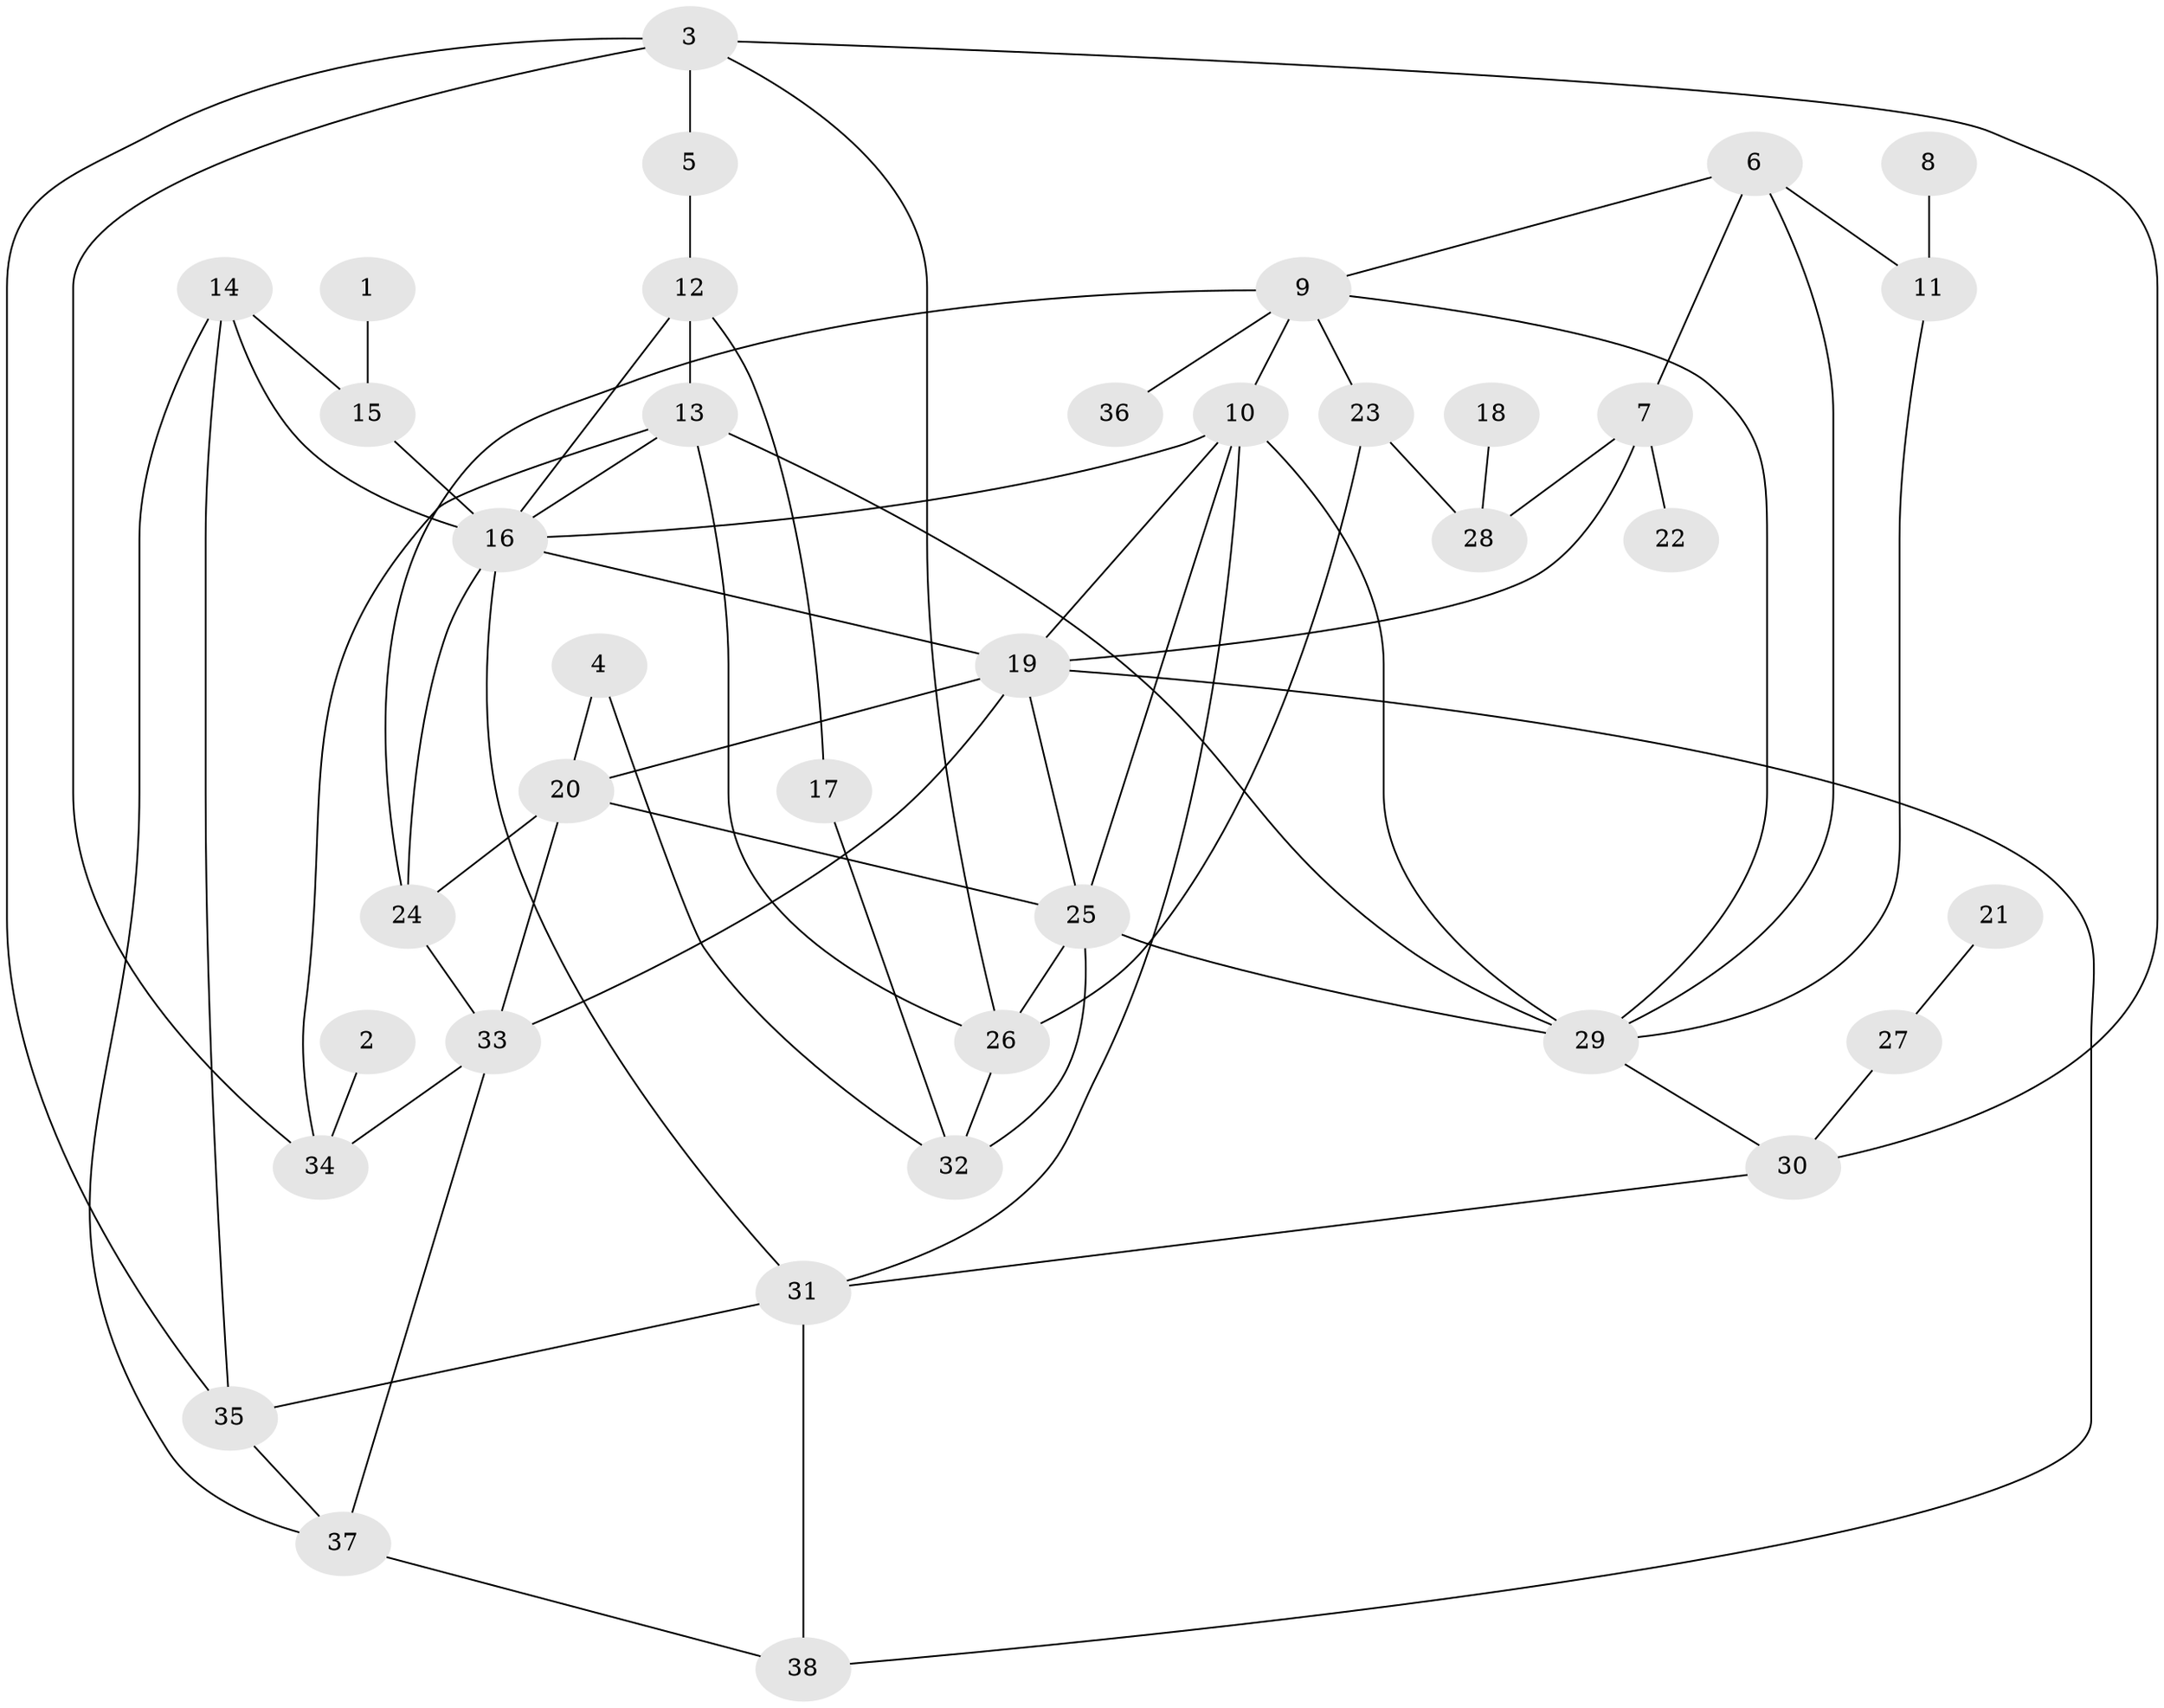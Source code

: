 // original degree distribution, {1: 0.14814814814814814, 4: 0.16666666666666666, 5: 0.1111111111111111, 2: 0.2037037037037037, 6: 0.018518518518518517, 3: 0.2777777777777778, 7: 0.05555555555555555, 8: 0.018518518518518517}
// Generated by graph-tools (version 1.1) at 2025/35/03/04/25 23:35:55]
// undirected, 38 vertices, 70 edges
graph export_dot {
  node [color=gray90,style=filled];
  1;
  2;
  3;
  4;
  5;
  6;
  7;
  8;
  9;
  10;
  11;
  12;
  13;
  14;
  15;
  16;
  17;
  18;
  19;
  20;
  21;
  22;
  23;
  24;
  25;
  26;
  27;
  28;
  29;
  30;
  31;
  32;
  33;
  34;
  35;
  36;
  37;
  38;
  1 -- 15 [weight=1.0];
  2 -- 34 [weight=1.0];
  3 -- 5 [weight=1.0];
  3 -- 26 [weight=1.0];
  3 -- 30 [weight=1.0];
  3 -- 34 [weight=1.0];
  3 -- 35 [weight=1.0];
  4 -- 20 [weight=1.0];
  4 -- 32 [weight=1.0];
  5 -- 12 [weight=1.0];
  6 -- 7 [weight=1.0];
  6 -- 9 [weight=1.0];
  6 -- 11 [weight=1.0];
  6 -- 29 [weight=1.0];
  7 -- 19 [weight=1.0];
  7 -- 22 [weight=1.0];
  7 -- 28 [weight=1.0];
  8 -- 11 [weight=1.0];
  9 -- 10 [weight=1.0];
  9 -- 23 [weight=1.0];
  9 -- 24 [weight=1.0];
  9 -- 29 [weight=1.0];
  9 -- 36 [weight=1.0];
  10 -- 16 [weight=1.0];
  10 -- 19 [weight=1.0];
  10 -- 25 [weight=1.0];
  10 -- 29 [weight=2.0];
  10 -- 31 [weight=1.0];
  11 -- 29 [weight=1.0];
  12 -- 13 [weight=1.0];
  12 -- 16 [weight=1.0];
  12 -- 17 [weight=1.0];
  13 -- 16 [weight=1.0];
  13 -- 26 [weight=1.0];
  13 -- 29 [weight=1.0];
  13 -- 34 [weight=1.0];
  14 -- 15 [weight=1.0];
  14 -- 16 [weight=1.0];
  14 -- 35 [weight=1.0];
  14 -- 37 [weight=1.0];
  15 -- 16 [weight=1.0];
  16 -- 19 [weight=1.0];
  16 -- 24 [weight=1.0];
  16 -- 31 [weight=1.0];
  17 -- 32 [weight=1.0];
  18 -- 28 [weight=1.0];
  19 -- 20 [weight=1.0];
  19 -- 25 [weight=1.0];
  19 -- 33 [weight=1.0];
  19 -- 38 [weight=1.0];
  20 -- 24 [weight=1.0];
  20 -- 25 [weight=2.0];
  20 -- 33 [weight=1.0];
  21 -- 27 [weight=1.0];
  23 -- 26 [weight=1.0];
  23 -- 28 [weight=1.0];
  24 -- 33 [weight=1.0];
  25 -- 26 [weight=1.0];
  25 -- 29 [weight=1.0];
  25 -- 32 [weight=1.0];
  26 -- 32 [weight=1.0];
  27 -- 30 [weight=1.0];
  29 -- 30 [weight=1.0];
  30 -- 31 [weight=1.0];
  31 -- 35 [weight=1.0];
  31 -- 38 [weight=1.0];
  33 -- 34 [weight=1.0];
  33 -- 37 [weight=1.0];
  35 -- 37 [weight=1.0];
  37 -- 38 [weight=1.0];
}
